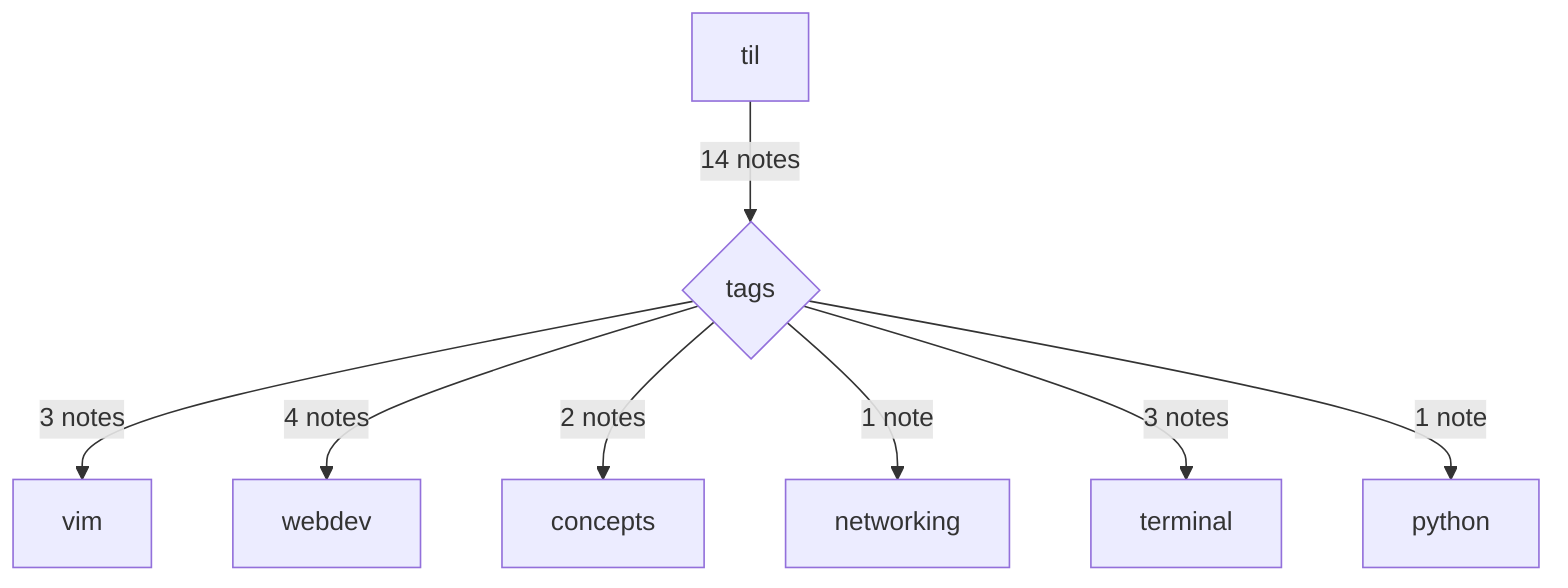 graph TD
    A[til] -->|14 notes| B{tags}
    B -->|3 notes| D[vim]
    B -->|4 notes| E[webdev]
    B -->|2 notes| F[concepts]
    B -->|1 note| G[networking]
    B -->| 3 notes| H[terminal]
    B -->| 1 note|I[python]